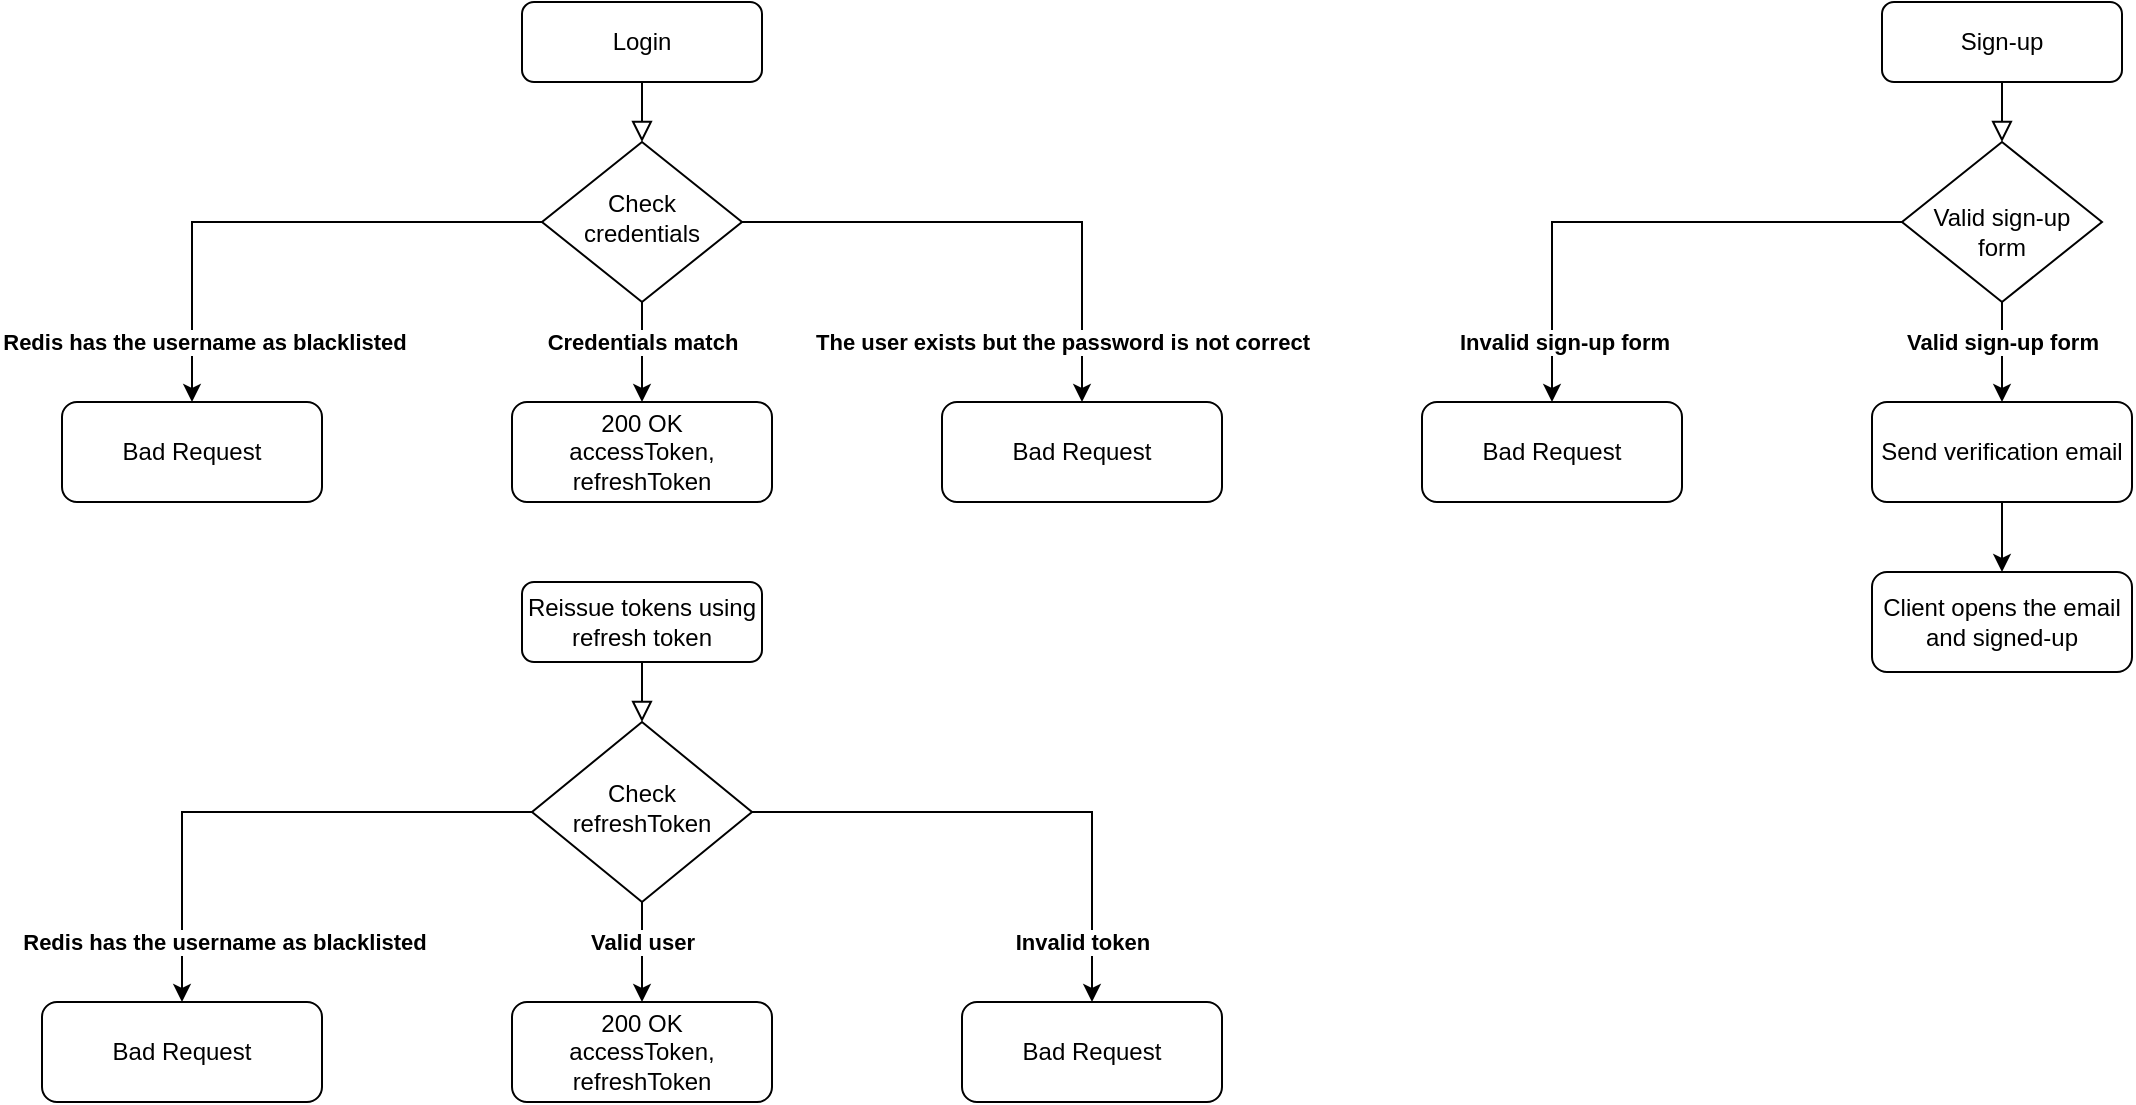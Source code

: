 <mxfile version="21.7.1" type="device">
  <diagram id="C5RBs43oDa-KdzZeNtuy" name="Page-1">
    <mxGraphModel dx="1386" dy="751" grid="1" gridSize="10" guides="1" tooltips="1" connect="1" arrows="1" fold="1" page="1" pageScale="1" pageWidth="827" pageHeight="1169" math="0" shadow="0">
      <root>
        <mxCell id="WIyWlLk6GJQsqaUBKTNV-0" />
        <mxCell id="WIyWlLk6GJQsqaUBKTNV-1" parent="WIyWlLk6GJQsqaUBKTNV-0" />
        <mxCell id="WIyWlLk6GJQsqaUBKTNV-2" value="" style="rounded=0;html=1;jettySize=auto;orthogonalLoop=1;fontSize=11;endArrow=block;endFill=0;endSize=8;strokeWidth=1;shadow=0;labelBackgroundColor=none;edgeStyle=orthogonalEdgeStyle;" parent="WIyWlLk6GJQsqaUBKTNV-1" source="WIyWlLk6GJQsqaUBKTNV-3" target="WIyWlLk6GJQsqaUBKTNV-6" edge="1">
          <mxGeometry relative="1" as="geometry" />
        </mxCell>
        <mxCell id="WIyWlLk6GJQsqaUBKTNV-3" value="Login" style="rounded=1;whiteSpace=wrap;html=1;fontSize=12;glass=0;strokeWidth=1;shadow=0;" parent="WIyWlLk6GJQsqaUBKTNV-1" vertex="1">
          <mxGeometry x="330" y="60" width="120" height="40" as="geometry" />
        </mxCell>
        <mxCell id="CuM33-86okwvFGSKFOXj-2" style="edgeStyle=orthogonalEdgeStyle;rounded=0;orthogonalLoop=1;jettySize=auto;html=1;entryX=0.5;entryY=0;entryDx=0;entryDy=0;" parent="WIyWlLk6GJQsqaUBKTNV-1" source="WIyWlLk6GJQsqaUBKTNV-6" target="WIyWlLk6GJQsqaUBKTNV-7" edge="1">
          <mxGeometry relative="1" as="geometry" />
        </mxCell>
        <mxCell id="CuM33-86okwvFGSKFOXj-3" value="&lt;b&gt;Redis has the username as blacklisted&lt;/b&gt;" style="edgeLabel;html=1;align=center;verticalAlign=middle;resizable=0;points=[];" parent="CuM33-86okwvFGSKFOXj-2" vertex="1" connectable="0">
          <mxGeometry x="-0.4" y="1" relative="1" as="geometry">
            <mxPoint x="-90" y="59" as="offset" />
          </mxGeometry>
        </mxCell>
        <mxCell id="CuM33-86okwvFGSKFOXj-5" style="edgeStyle=orthogonalEdgeStyle;rounded=0;orthogonalLoop=1;jettySize=auto;html=1;entryX=0.5;entryY=0;entryDx=0;entryDy=0;" parent="WIyWlLk6GJQsqaUBKTNV-1" source="WIyWlLk6GJQsqaUBKTNV-6" target="CuM33-86okwvFGSKFOXj-4" edge="1">
          <mxGeometry relative="1" as="geometry" />
        </mxCell>
        <mxCell id="CuM33-86okwvFGSKFOXj-6" value="&lt;b&gt;The user exists but the password is not correct&lt;/b&gt;" style="edgeLabel;html=1;align=center;verticalAlign=middle;resizable=0;points=[];" parent="CuM33-86okwvFGSKFOXj-5" vertex="1" connectable="0">
          <mxGeometry x="-0.15" y="-3" relative="1" as="geometry">
            <mxPoint x="49" y="57" as="offset" />
          </mxGeometry>
        </mxCell>
        <mxCell id="CuM33-86okwvFGSKFOXj-8" style="edgeStyle=orthogonalEdgeStyle;rounded=0;orthogonalLoop=1;jettySize=auto;html=1;entryX=0.5;entryY=0;entryDx=0;entryDy=0;" parent="WIyWlLk6GJQsqaUBKTNV-1" source="WIyWlLk6GJQsqaUBKTNV-6" target="CuM33-86okwvFGSKFOXj-7" edge="1">
          <mxGeometry relative="1" as="geometry" />
        </mxCell>
        <mxCell id="CuM33-86okwvFGSKFOXj-9" value="&lt;b&gt;Credentials match&lt;/b&gt;" style="edgeLabel;html=1;align=center;verticalAlign=middle;resizable=0;points=[];" parent="CuM33-86okwvFGSKFOXj-8" vertex="1" connectable="0">
          <mxGeometry x="-0.44" y="-2" relative="1" as="geometry">
            <mxPoint x="2" y="6" as="offset" />
          </mxGeometry>
        </mxCell>
        <mxCell id="WIyWlLk6GJQsqaUBKTNV-6" value="Check credentials" style="rhombus;whiteSpace=wrap;html=1;shadow=0;fontFamily=Helvetica;fontSize=12;align=center;strokeWidth=1;spacing=6;spacingTop=-4;" parent="WIyWlLk6GJQsqaUBKTNV-1" vertex="1">
          <mxGeometry x="340" y="130" width="100" height="80" as="geometry" />
        </mxCell>
        <mxCell id="WIyWlLk6GJQsqaUBKTNV-7" value="Bad Request" style="rounded=1;whiteSpace=wrap;html=1;fontSize=12;glass=0;strokeWidth=1;shadow=0;" parent="WIyWlLk6GJQsqaUBKTNV-1" vertex="1">
          <mxGeometry x="100" y="260" width="130" height="50" as="geometry" />
        </mxCell>
        <mxCell id="CuM33-86okwvFGSKFOXj-4" value="Bad Request" style="rounded=1;whiteSpace=wrap;html=1;fontSize=12;glass=0;strokeWidth=1;shadow=0;" parent="WIyWlLk6GJQsqaUBKTNV-1" vertex="1">
          <mxGeometry x="540" y="260" width="140" height="50" as="geometry" />
        </mxCell>
        <mxCell id="CuM33-86okwvFGSKFOXj-7" value="200 OK&lt;br&gt;accessToken, refreshToken" style="rounded=1;whiteSpace=wrap;html=1;fontSize=12;glass=0;strokeWidth=1;shadow=0;" parent="WIyWlLk6GJQsqaUBKTNV-1" vertex="1">
          <mxGeometry x="325" y="260" width="130" height="50" as="geometry" />
        </mxCell>
        <mxCell id="CuM33-86okwvFGSKFOXj-10" value="" style="rounded=0;html=1;jettySize=auto;orthogonalLoop=1;fontSize=11;endArrow=block;endFill=0;endSize=8;strokeWidth=1;shadow=0;labelBackgroundColor=none;edgeStyle=orthogonalEdgeStyle;" parent="WIyWlLk6GJQsqaUBKTNV-1" source="CuM33-86okwvFGSKFOXj-11" target="CuM33-86okwvFGSKFOXj-18" edge="1">
          <mxGeometry relative="1" as="geometry" />
        </mxCell>
        <mxCell id="CuM33-86okwvFGSKFOXj-11" value="Reissue tokens using refresh token" style="rounded=1;whiteSpace=wrap;html=1;fontSize=12;glass=0;strokeWidth=1;shadow=0;" parent="WIyWlLk6GJQsqaUBKTNV-1" vertex="1">
          <mxGeometry x="330" y="350" width="120" height="40" as="geometry" />
        </mxCell>
        <mxCell id="CuM33-86okwvFGSKFOXj-12" style="edgeStyle=orthogonalEdgeStyle;rounded=0;orthogonalLoop=1;jettySize=auto;html=1;entryX=0.5;entryY=0;entryDx=0;entryDy=0;" parent="WIyWlLk6GJQsqaUBKTNV-1" source="CuM33-86okwvFGSKFOXj-18" target="CuM33-86okwvFGSKFOXj-19" edge="1">
          <mxGeometry relative="1" as="geometry" />
        </mxCell>
        <mxCell id="CuM33-86okwvFGSKFOXj-13" value="&lt;b&gt;Invalid token&lt;/b&gt;" style="edgeLabel;html=1;align=center;verticalAlign=middle;resizable=0;points=[];" parent="CuM33-86okwvFGSKFOXj-12" vertex="1" connectable="0">
          <mxGeometry x="-0.4" y="1" relative="1" as="geometry">
            <mxPoint x="85" y="66" as="offset" />
          </mxGeometry>
        </mxCell>
        <mxCell id="CuM33-86okwvFGSKFOXj-14" style="edgeStyle=orthogonalEdgeStyle;rounded=0;orthogonalLoop=1;jettySize=auto;html=1;entryX=0.5;entryY=0;entryDx=0;entryDy=0;" parent="WIyWlLk6GJQsqaUBKTNV-1" source="CuM33-86okwvFGSKFOXj-18" target="CuM33-86okwvFGSKFOXj-20" edge="1">
          <mxGeometry relative="1" as="geometry" />
        </mxCell>
        <mxCell id="CuM33-86okwvFGSKFOXj-15" value="&lt;b style=&quot;border-color: var(--border-color);&quot;&gt;Redis has the username as blacklisted&lt;/b&gt;" style="edgeLabel;html=1;align=center;verticalAlign=middle;resizable=0;points=[];" parent="CuM33-86okwvFGSKFOXj-14" vertex="1" connectable="0">
          <mxGeometry x="-0.15" y="-3" relative="1" as="geometry">
            <mxPoint x="-39" y="68" as="offset" />
          </mxGeometry>
        </mxCell>
        <mxCell id="CuM33-86okwvFGSKFOXj-16" style="edgeStyle=orthogonalEdgeStyle;rounded=0;orthogonalLoop=1;jettySize=auto;html=1;entryX=0.5;entryY=0;entryDx=0;entryDy=0;" parent="WIyWlLk6GJQsqaUBKTNV-1" source="CuM33-86okwvFGSKFOXj-18" target="CuM33-86okwvFGSKFOXj-21" edge="1">
          <mxGeometry relative="1" as="geometry" />
        </mxCell>
        <mxCell id="CuM33-86okwvFGSKFOXj-17" value="&lt;b&gt;Valid user&lt;/b&gt;" style="edgeLabel;html=1;align=center;verticalAlign=middle;resizable=0;points=[];" parent="CuM33-86okwvFGSKFOXj-16" vertex="1" connectable="0">
          <mxGeometry x="-0.44" y="-2" relative="1" as="geometry">
            <mxPoint x="2" y="6" as="offset" />
          </mxGeometry>
        </mxCell>
        <mxCell id="CuM33-86okwvFGSKFOXj-18" value="Check refreshToken" style="rhombus;whiteSpace=wrap;html=1;shadow=0;fontFamily=Helvetica;fontSize=12;align=center;strokeWidth=1;spacing=6;spacingTop=-4;" parent="WIyWlLk6GJQsqaUBKTNV-1" vertex="1">
          <mxGeometry x="335" y="420" width="110" height="90" as="geometry" />
        </mxCell>
        <mxCell id="CuM33-86okwvFGSKFOXj-19" value="Bad Request" style="rounded=1;whiteSpace=wrap;html=1;fontSize=12;glass=0;strokeWidth=1;shadow=0;" parent="WIyWlLk6GJQsqaUBKTNV-1" vertex="1">
          <mxGeometry x="550" y="560" width="130" height="50" as="geometry" />
        </mxCell>
        <mxCell id="CuM33-86okwvFGSKFOXj-20" value="Bad Request" style="rounded=1;whiteSpace=wrap;html=1;fontSize=12;glass=0;strokeWidth=1;shadow=0;" parent="WIyWlLk6GJQsqaUBKTNV-1" vertex="1">
          <mxGeometry x="90" y="560" width="140" height="50" as="geometry" />
        </mxCell>
        <mxCell id="CuM33-86okwvFGSKFOXj-21" value="200 OK&lt;br&gt;accessToken, refreshToken" style="rounded=1;whiteSpace=wrap;html=1;fontSize=12;glass=0;strokeWidth=1;shadow=0;" parent="WIyWlLk6GJQsqaUBKTNV-1" vertex="1">
          <mxGeometry x="325" y="560" width="130" height="50" as="geometry" />
        </mxCell>
        <mxCell id="kOZlnuyiMpVYfoPFqKKT-0" value="" style="rounded=0;html=1;jettySize=auto;orthogonalLoop=1;fontSize=11;endArrow=block;endFill=0;endSize=8;strokeWidth=1;shadow=0;labelBackgroundColor=none;edgeStyle=orthogonalEdgeStyle;" edge="1" parent="WIyWlLk6GJQsqaUBKTNV-1" source="kOZlnuyiMpVYfoPFqKKT-1" target="kOZlnuyiMpVYfoPFqKKT-8">
          <mxGeometry relative="1" as="geometry" />
        </mxCell>
        <mxCell id="kOZlnuyiMpVYfoPFqKKT-1" value="Sign-up" style="rounded=1;whiteSpace=wrap;html=1;fontSize=12;glass=0;strokeWidth=1;shadow=0;" vertex="1" parent="WIyWlLk6GJQsqaUBKTNV-1">
          <mxGeometry x="1010" y="60" width="120" height="40" as="geometry" />
        </mxCell>
        <mxCell id="kOZlnuyiMpVYfoPFqKKT-2" style="edgeStyle=orthogonalEdgeStyle;rounded=0;orthogonalLoop=1;jettySize=auto;html=1;entryX=0.5;entryY=0;entryDx=0;entryDy=0;" edge="1" parent="WIyWlLk6GJQsqaUBKTNV-1" source="kOZlnuyiMpVYfoPFqKKT-8" target="kOZlnuyiMpVYfoPFqKKT-9">
          <mxGeometry relative="1" as="geometry" />
        </mxCell>
        <mxCell id="kOZlnuyiMpVYfoPFqKKT-3" value="&lt;b&gt;Invalid sign-up form&lt;/b&gt;" style="edgeLabel;html=1;align=center;verticalAlign=middle;resizable=0;points=[];" vertex="1" connectable="0" parent="kOZlnuyiMpVYfoPFqKKT-2">
          <mxGeometry x="-0.4" y="1" relative="1" as="geometry">
            <mxPoint x="-90" y="59" as="offset" />
          </mxGeometry>
        </mxCell>
        <mxCell id="kOZlnuyiMpVYfoPFqKKT-6" style="edgeStyle=orthogonalEdgeStyle;rounded=0;orthogonalLoop=1;jettySize=auto;html=1;entryX=0.5;entryY=0;entryDx=0;entryDy=0;" edge="1" parent="WIyWlLk6GJQsqaUBKTNV-1" source="kOZlnuyiMpVYfoPFqKKT-8" target="kOZlnuyiMpVYfoPFqKKT-11">
          <mxGeometry relative="1" as="geometry" />
        </mxCell>
        <mxCell id="kOZlnuyiMpVYfoPFqKKT-7" value="&lt;b&gt;Valid sign-up form&lt;br&gt;&lt;/b&gt;" style="edgeLabel;html=1;align=center;verticalAlign=middle;resizable=0;points=[];" vertex="1" connectable="0" parent="kOZlnuyiMpVYfoPFqKKT-6">
          <mxGeometry x="-0.44" y="-2" relative="1" as="geometry">
            <mxPoint x="2" y="6" as="offset" />
          </mxGeometry>
        </mxCell>
        <mxCell id="kOZlnuyiMpVYfoPFqKKT-8" value="&lt;br&gt;Valid sign-up&lt;br&gt;form" style="rhombus;whiteSpace=wrap;html=1;shadow=0;fontFamily=Helvetica;fontSize=12;align=center;strokeWidth=1;spacing=6;spacingTop=-4;" vertex="1" parent="WIyWlLk6GJQsqaUBKTNV-1">
          <mxGeometry x="1020" y="130" width="100" height="80" as="geometry" />
        </mxCell>
        <mxCell id="kOZlnuyiMpVYfoPFqKKT-9" value="Bad Request" style="rounded=1;whiteSpace=wrap;html=1;fontSize=12;glass=0;strokeWidth=1;shadow=0;" vertex="1" parent="WIyWlLk6GJQsqaUBKTNV-1">
          <mxGeometry x="780" y="260" width="130" height="50" as="geometry" />
        </mxCell>
        <mxCell id="kOZlnuyiMpVYfoPFqKKT-13" style="edgeStyle=orthogonalEdgeStyle;rounded=0;orthogonalLoop=1;jettySize=auto;html=1;entryX=0.5;entryY=0;entryDx=0;entryDy=0;" edge="1" parent="WIyWlLk6GJQsqaUBKTNV-1" source="kOZlnuyiMpVYfoPFqKKT-11" target="kOZlnuyiMpVYfoPFqKKT-12">
          <mxGeometry relative="1" as="geometry" />
        </mxCell>
        <mxCell id="kOZlnuyiMpVYfoPFqKKT-11" value="Send verification email" style="rounded=1;whiteSpace=wrap;html=1;fontSize=12;glass=0;strokeWidth=1;shadow=0;" vertex="1" parent="WIyWlLk6GJQsqaUBKTNV-1">
          <mxGeometry x="1005" y="260" width="130" height="50" as="geometry" />
        </mxCell>
        <mxCell id="kOZlnuyiMpVYfoPFqKKT-12" value="Client opens the email and signed-up" style="rounded=1;whiteSpace=wrap;html=1;fontSize=12;glass=0;strokeWidth=1;shadow=0;" vertex="1" parent="WIyWlLk6GJQsqaUBKTNV-1">
          <mxGeometry x="1005" y="345" width="130" height="50" as="geometry" />
        </mxCell>
      </root>
    </mxGraphModel>
  </diagram>
</mxfile>
